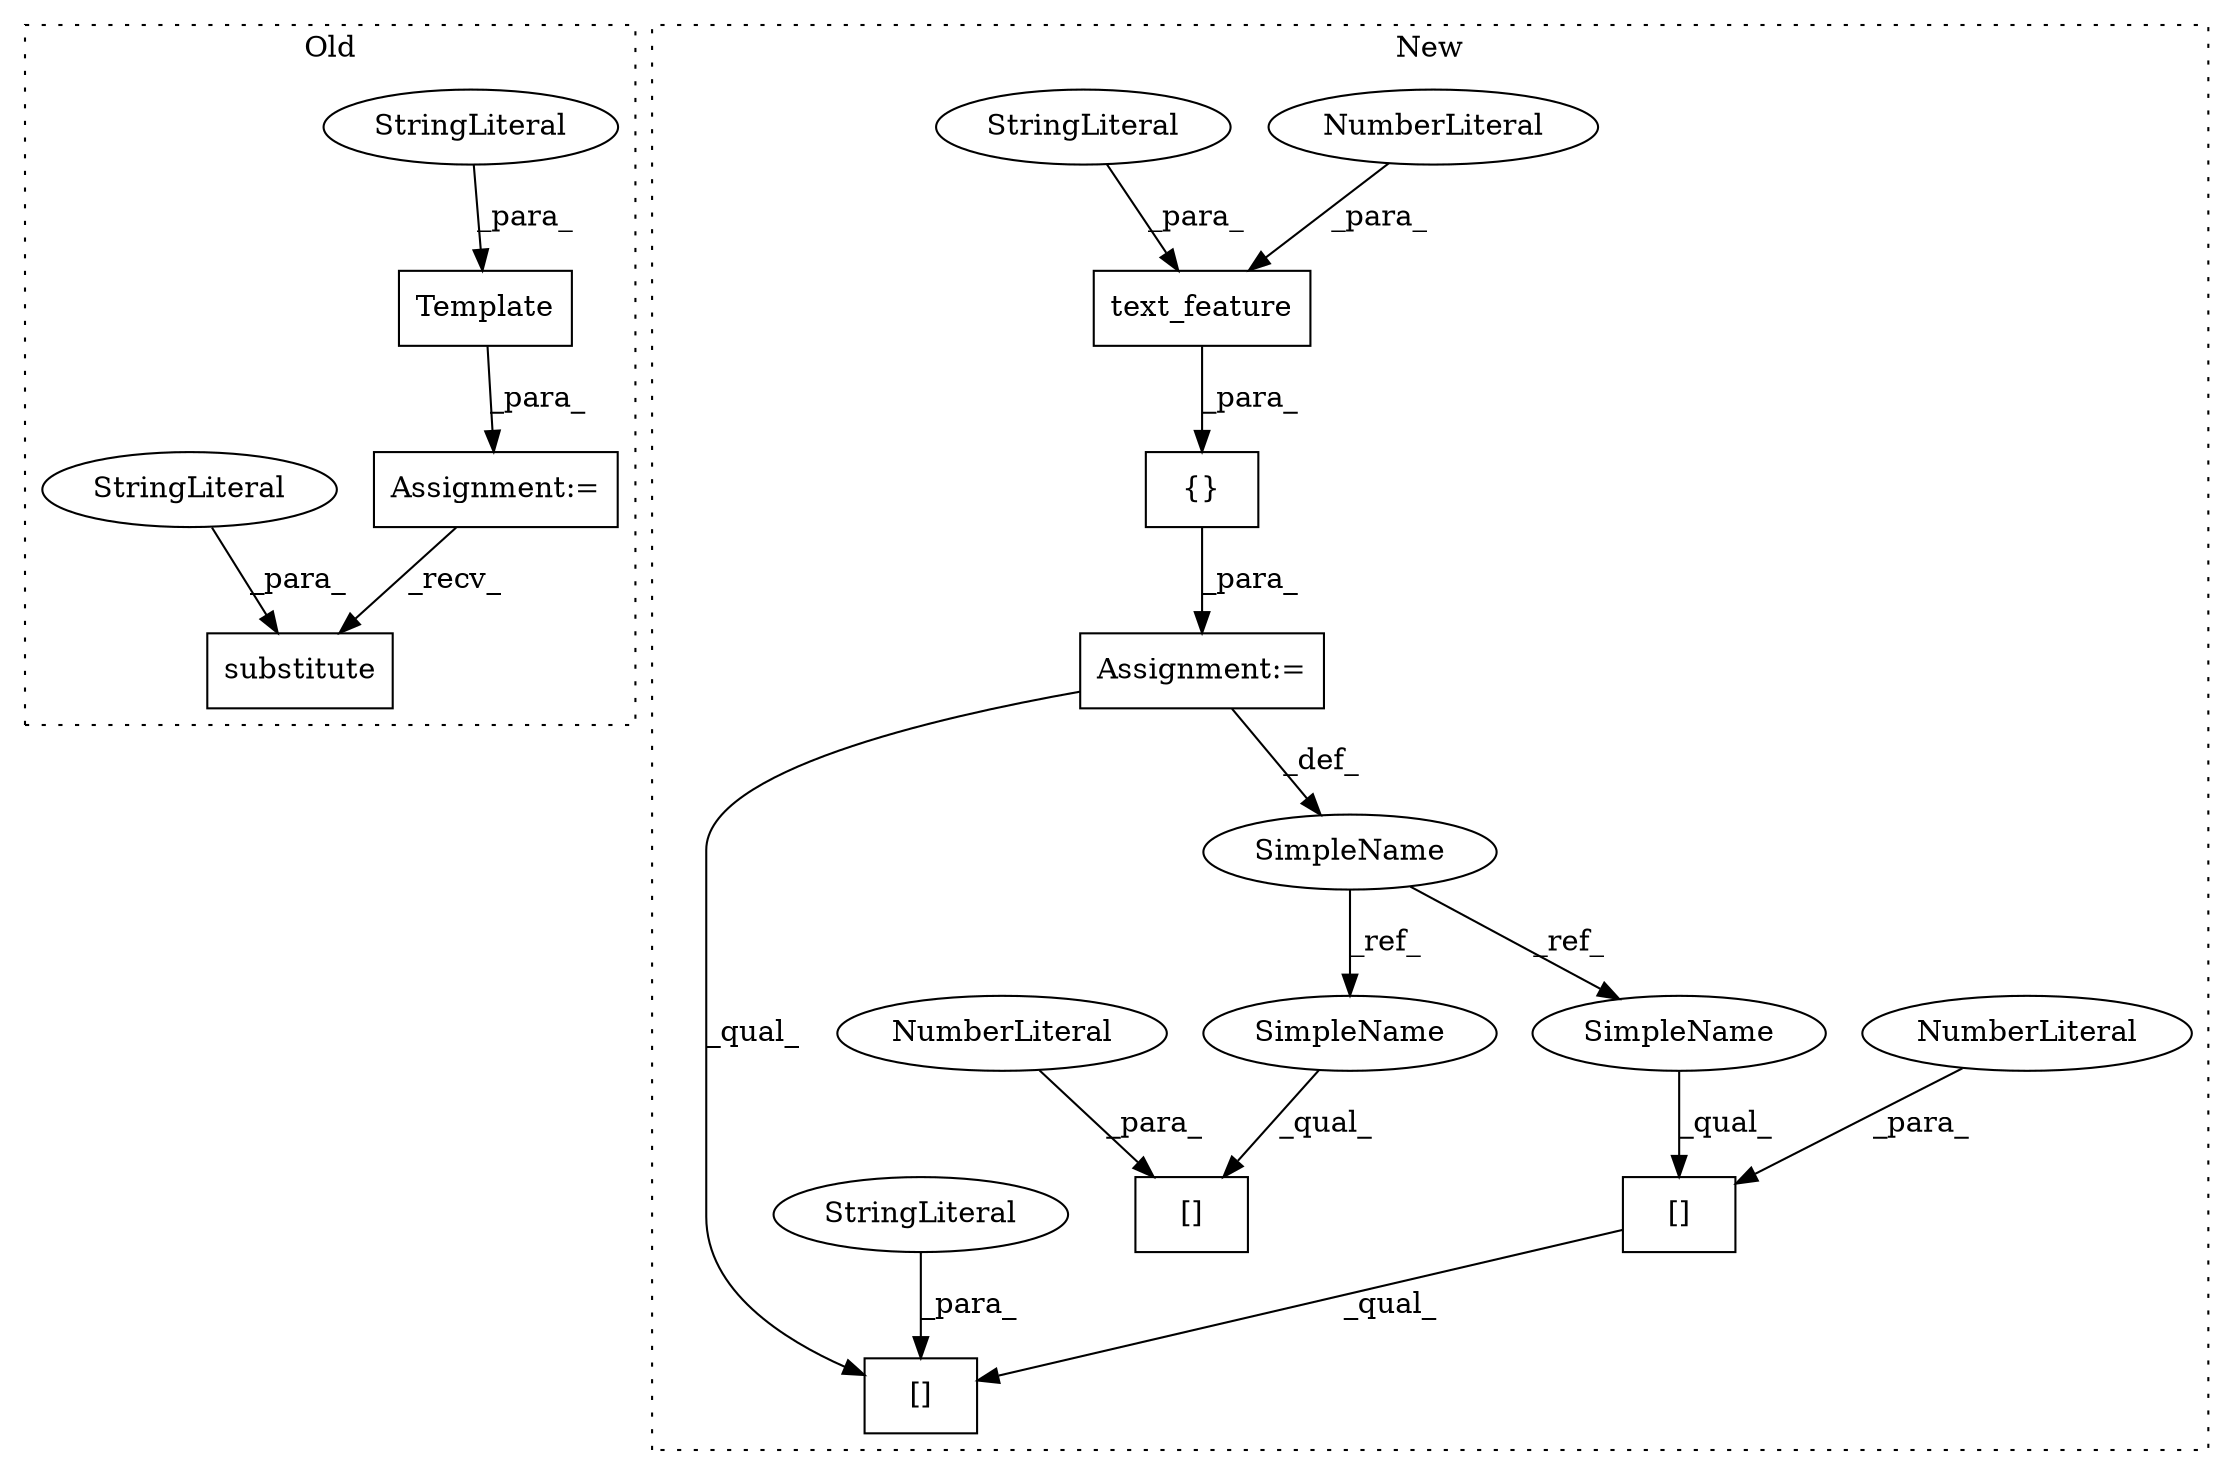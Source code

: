 digraph G {
subgraph cluster0 {
1 [label="substitute" a="32" s="7463,7479" l="11,1" shape="box"];
6 [label="Template" a="32" s="7089,7327" l="9,1" shape="box"];
7 [label="StringLiteral" a="45" s="7098" l="229" shape="ellipse"];
12 [label="StringLiteral" a="45" s="7474" l="5" shape="ellipse"];
14 [label="Assignment:=" a="7" s="7088" l="1" shape="box"];
label = "Old";
style="dotted";
}
subgraph cluster1 {
2 [label="text_feature" a="32" s="7307,7352" l="13,1" shape="box"];
3 [label="{}" a="4" s="7306,7416" l="1,1" shape="box"];
4 [label="NumberLiteral" a="34" s="7336" l="1" shape="ellipse"];
5 [label="StringLiteral" a="45" s="7347" l="5" shape="ellipse"];
8 [label="Assignment:=" a="7" s="7288" l="1" shape="box"];
9 [label="[]" a="2" s="7657,7673" l="15,1" shape="box"];
10 [label="NumberLiteral" a="34" s="7672" l="1" shape="ellipse"];
11 [label="[]" a="2" s="7657,7684" l="18,1" shape="box"];
13 [label="StringLiteral" a="45" s="7675" l="9" shape="ellipse"];
15 [label="[]" a="2" s="7701,7717" l="15,1" shape="box"];
16 [label="NumberLiteral" a="34" s="7716" l="1" shape="ellipse"];
17 [label="SimpleName" a="42" s="7274" l="14" shape="ellipse"];
18 [label="SimpleName" a="42" s="7657" l="14" shape="ellipse"];
19 [label="SimpleName" a="42" s="7701" l="14" shape="ellipse"];
label = "New";
style="dotted";
}
2 -> 3 [label="_para_"];
3 -> 8 [label="_para_"];
4 -> 2 [label="_para_"];
5 -> 2 [label="_para_"];
6 -> 14 [label="_para_"];
7 -> 6 [label="_para_"];
8 -> 11 [label="_qual_"];
8 -> 17 [label="_def_"];
9 -> 11 [label="_qual_"];
10 -> 9 [label="_para_"];
12 -> 1 [label="_para_"];
13 -> 11 [label="_para_"];
14 -> 1 [label="_recv_"];
16 -> 15 [label="_para_"];
17 -> 18 [label="_ref_"];
17 -> 19 [label="_ref_"];
18 -> 9 [label="_qual_"];
19 -> 15 [label="_qual_"];
}